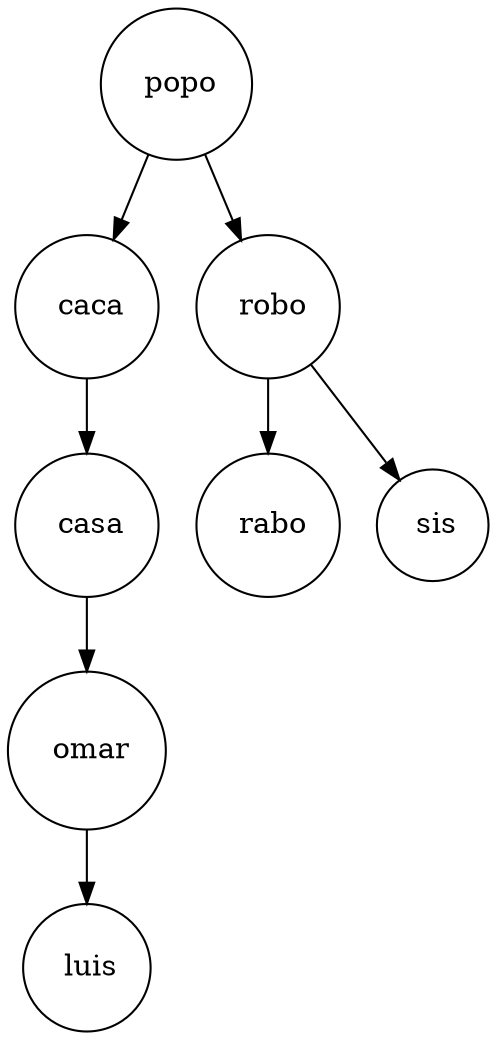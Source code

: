 digraph ArbolABB { 
node[shape=circle]
nodo2054804325 [ label = " popo"];
nodo1437558669 [ label = " caca"];
nodo2061934431 [ label = " casa"];
nodo1173890897 [ label = " omar"];
nodo1907238512 [ label = " luis"];
nodo1595126983 [ label = " robo"];
nodo297911325 [ label = " rabo"];
nodo352828379 [ label = " sis"];
nodo2054804325 [ label = " popo"];
nodo1437558669 [ label = " caca"];
nodo2061934431 [ label = " casa"];
nodo1173890897 [ label = " omar"];
nodo1907238512 [ label = " luis"];
nodo1595126983 [ label = " robo"];
nodo297911325 [ label = " rabo"];
nodo352828379 [ label = " sis"];
nodo2054804325: c0->nodo1437558669;
nodo2054804325: c1->nodo1595126983;
nodo1437558669: c1->nodo2061934431;
nodo2061934431: c1->nodo1173890897;
nodo1173890897: c0->nodo1907238512;
nodo1595126983: c0->nodo297911325;
nodo1595126983: c1->nodo352828379;

}